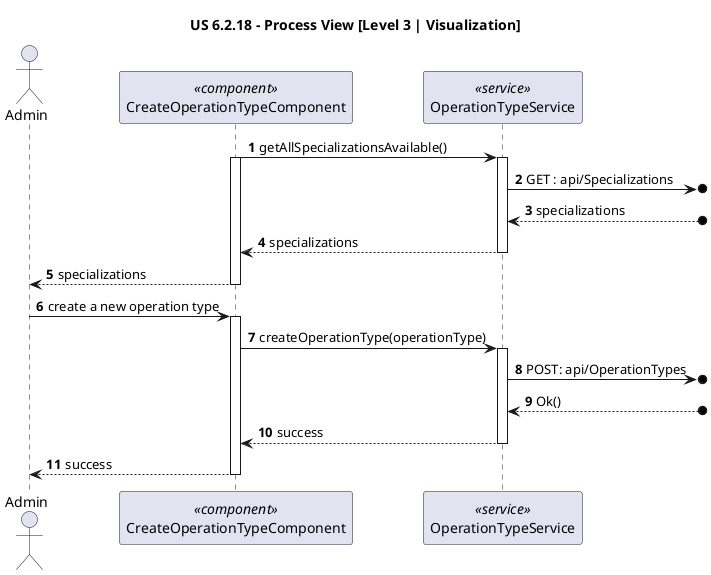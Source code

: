 @startuml

title "US 6.2.18 - Process View [Level 3 | Visualization]"

autonumber
actor "Admin" as USER
participant "CreateOperationTypeComponent" as AOT <<component>>
participant "OperationTypeService" as OTS <<service>>

AOT -> OTS : getAllSpecializationsAvailable()
activate AOT
activate OTS

OTS ->o] : GET : api/Specializations

OTS <--o]  : specializations

OTS --> AOT : specializations
deactivate OTS

AOT --> USER : specializations
deactivate AOT


USER -> AOT : create a new operation type
activate AOT

AOT -> OTS : createOperationType(operationType)
activate OTS

OTS ->o] : POST: api/OperationTypes

OTS <--o] : Ok()

OTS --> AOT: success
deactivate OTS

AOT --> USER: success
deactivate AOT

@enduml
